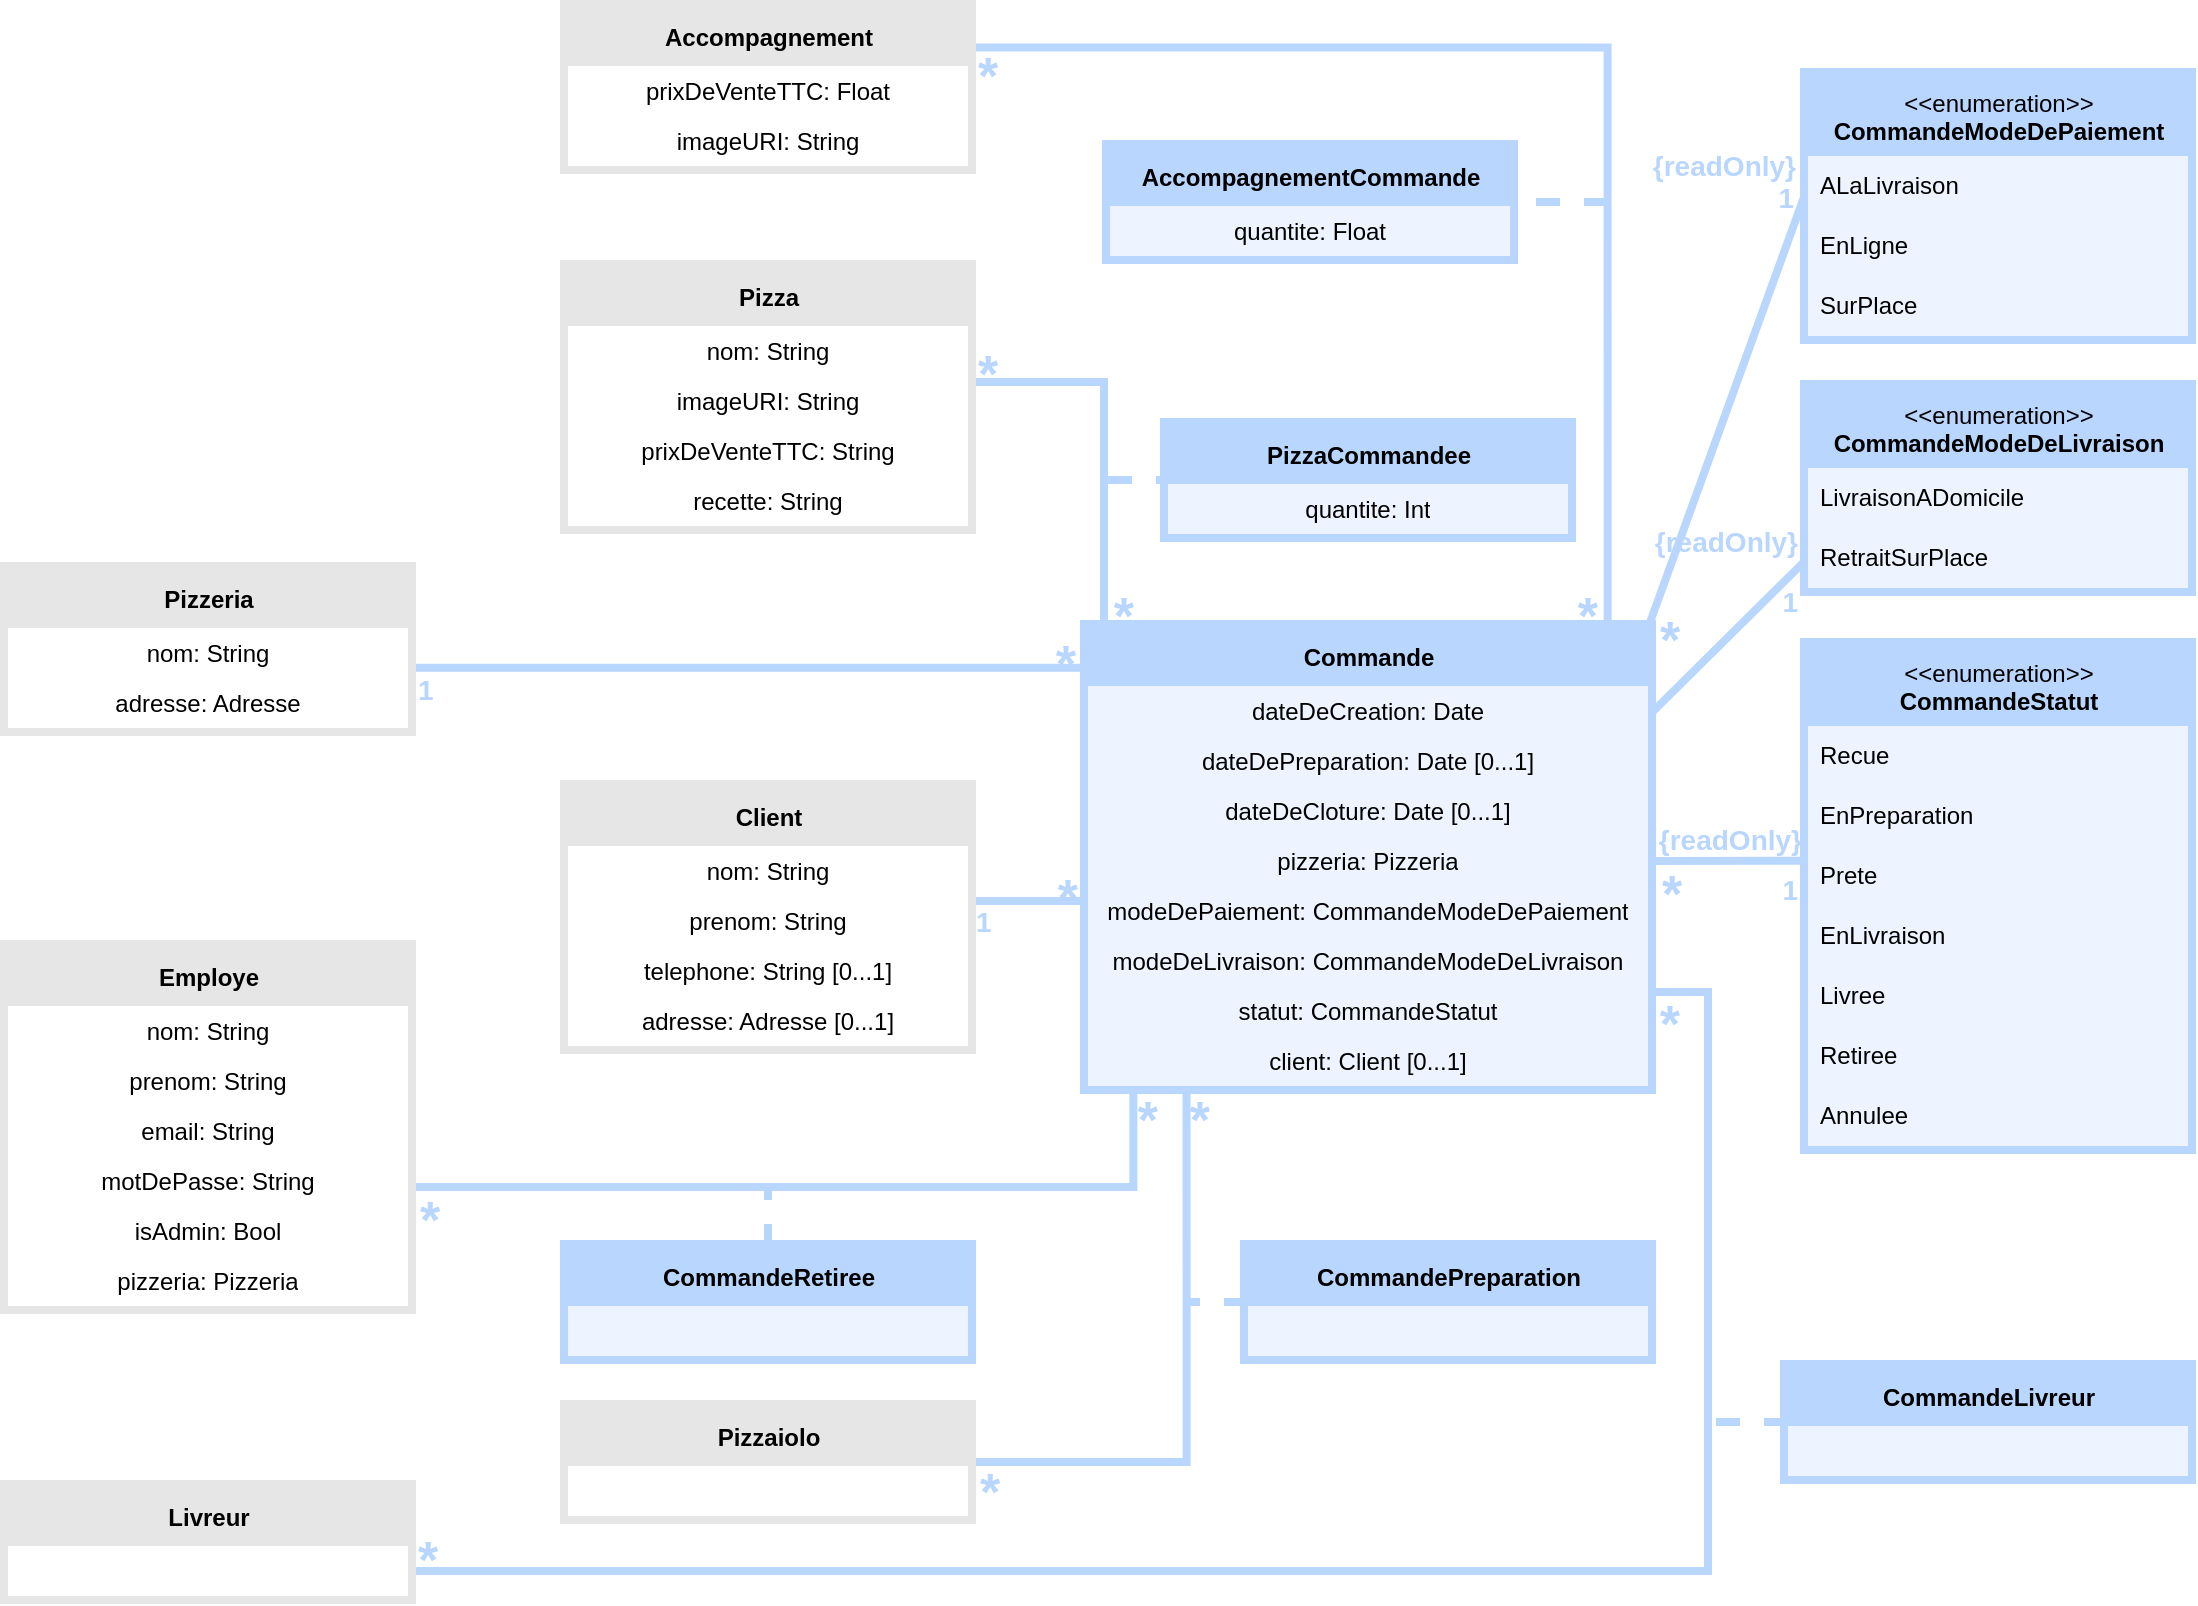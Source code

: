 <mxfile>
    <diagram id="vCWGlg-dAXmwwejnAdPU" name="Page-1">
        <mxGraphModel dx="1546" dy="735" grid="1" gridSize="10" guides="1" tooltips="1" connect="1" arrows="1" fold="1" page="1" pageScale="1" pageWidth="827" pageHeight="1169" math="0" shadow="0">
            <root>
                <mxCell id="0"/>
                <mxCell id="1" parent="0"/>
                <mxCell id="323" value="&lt;font color=&quot;#000000&quot;&gt;&amp;lt;&amp;lt;enumeration&amp;gt;&amp;gt;&lt;br&gt;&lt;b&gt;CommandeStatut&lt;/b&gt;&lt;/font&gt;" style="swimlane;fontStyle=0;align=center;verticalAlign=top;childLayout=stackLayout;horizontal=1;startSize=40;horizontalStack=0;resizeParent=1;resizeParentMax=0;resizeLast=0;collapsible=0;marginBottom=0;html=1;fillColor=#B9D6FF;strokeColor=#B9D6FF;strokeWidth=8;" parent="1" vertex="1">
                    <mxGeometry x="100" y="499" width="190" height="250" as="geometry"/>
                </mxCell>
                <mxCell id="324" value="&lt;font color=&quot;#000000&quot;&gt;Recue&lt;/font&gt;" style="text;html=1;strokeColor=none;align=left;verticalAlign=middle;spacingLeft=4;spacingRight=4;overflow=hidden;rotatable=0;points=[[0,0.5],[1,0.5]];portConstraint=eastwest;fillColor=#edf4ff;" parent="323" vertex="1">
                    <mxGeometry y="40" width="190" height="30" as="geometry"/>
                </mxCell>
                <mxCell id="325" value="&lt;font color=&quot;#000000&quot;&gt;EnPreparation&lt;/font&gt;" style="text;html=1;strokeColor=none;align=left;verticalAlign=middle;spacingLeft=4;spacingRight=4;overflow=hidden;rotatable=0;points=[[0,0.5],[1,0.5]];portConstraint=eastwest;fillColor=#edf4ff;" parent="323" vertex="1">
                    <mxGeometry y="70" width="190" height="30" as="geometry"/>
                </mxCell>
                <mxCell id="326" value="&lt;font color=&quot;#000000&quot;&gt;Prete&lt;/font&gt;" style="text;html=1;strokeColor=none;align=left;verticalAlign=middle;spacingLeft=4;spacingRight=4;overflow=hidden;rotatable=0;points=[[0,0.5],[1,0.5]];portConstraint=eastwest;fillColor=#edf4ff;" parent="323" vertex="1">
                    <mxGeometry y="100" width="190" height="30" as="geometry"/>
                </mxCell>
                <mxCell id="327" value="&lt;font color=&quot;#000000&quot;&gt;EnLivraison&lt;/font&gt;" style="text;html=1;strokeColor=none;align=left;verticalAlign=middle;spacingLeft=4;spacingRight=4;overflow=hidden;rotatable=0;points=[[0,0.5],[1,0.5]];portConstraint=eastwest;fillColor=#edf4ff;" parent="323" vertex="1">
                    <mxGeometry y="130" width="190" height="30" as="geometry"/>
                </mxCell>
                <mxCell id="328" value="&lt;font color=&quot;#000000&quot;&gt;Livree&lt;/font&gt;" style="text;html=1;strokeColor=none;align=left;verticalAlign=middle;spacingLeft=4;spacingRight=4;overflow=hidden;rotatable=0;points=[[0,0.5],[1,0.5]];portConstraint=eastwest;fillColor=#edf4ff;" parent="323" vertex="1">
                    <mxGeometry y="160" width="190" height="30" as="geometry"/>
                </mxCell>
                <mxCell id="329" value="&lt;font color=&quot;#000000&quot;&gt;Retiree&lt;/font&gt;" style="text;html=1;strokeColor=none;align=left;verticalAlign=middle;spacingLeft=4;spacingRight=4;overflow=hidden;rotatable=0;points=[[0,0.5],[1,0.5]];portConstraint=eastwest;fillColor=#edf4ff;" parent="323" vertex="1">
                    <mxGeometry y="190" width="190" height="30" as="geometry"/>
                </mxCell>
                <mxCell id="330" value="&lt;font color=&quot;#000000&quot;&gt;Annulee&lt;/font&gt;" style="text;html=1;strokeColor=none;align=left;verticalAlign=middle;spacingLeft=4;spacingRight=4;overflow=hidden;rotatable=0;points=[[0,0.5],[1,0.5]];portConstraint=eastwest;fillColor=#edf4ff;" parent="323" vertex="1">
                    <mxGeometry y="220" width="190" height="30" as="geometry"/>
                </mxCell>
                <mxCell id="340" value="&lt;font color=&quot;#000000&quot;&gt;PizzaCommandee&lt;/font&gt;" style="swimlane;fontStyle=1;align=center;verticalAlign=middle;childLayout=stackLayout;horizontal=1;startSize=29;horizontalStack=0;resizeParent=1;resizeParentMax=0;resizeLast=0;collapsible=0;marginBottom=0;html=1;fillColor=#B9D6FF;strokeColor=#B9D6FF;strokeWidth=8;" parent="1" vertex="1">
                    <mxGeometry x="-220" y="389" width="200" height="54" as="geometry"/>
                </mxCell>
                <mxCell id="341" value="&lt;font color=&quot;#000000&quot;&gt;quantite: Int&lt;/font&gt;" style="text;html=1;strokeColor=none;align=center;verticalAlign=middle;spacingLeft=4;spacingRight=4;overflow=hidden;rotatable=0;points=[[0,0.5],[1,0.5]];portConstraint=eastwest;fillColor=#edf4ff;" parent="340" vertex="1">
                    <mxGeometry y="29" width="200" height="25" as="geometry"/>
                </mxCell>
                <mxCell id="349" value="&lt;font color=&quot;#000000&quot;&gt;AccompagnementCommande&lt;/font&gt;" style="swimlane;fontStyle=1;align=center;verticalAlign=middle;childLayout=stackLayout;horizontal=1;startSize=29;horizontalStack=0;resizeParent=1;resizeParentMax=0;resizeLast=0;collapsible=0;marginBottom=0;html=1;fillColor=#B9D6FF;strokeColor=#B9D6FF;strokeWidth=8;" parent="1" vertex="1">
                    <mxGeometry x="-249" y="250" width="200" height="54" as="geometry"/>
                </mxCell>
                <mxCell id="350" value="&lt;font color=&quot;#000000&quot;&gt;quantite: Float&lt;/font&gt;" style="text;html=1;strokeColor=none;align=center;verticalAlign=middle;spacingLeft=4;spacingRight=4;overflow=hidden;rotatable=0;points=[[0,0.5],[1,0.5]];portConstraint=eastwest;fillColor=#edf4ff;" parent="349" vertex="1">
                    <mxGeometry y="29" width="200" height="25" as="geometry"/>
                </mxCell>
                <mxCell id="351" value="&lt;font color=&quot;#000000&quot;&gt;CommandeRetiree&lt;/font&gt;" style="swimlane;fontStyle=1;align=center;verticalAlign=middle;childLayout=stackLayout;horizontal=1;startSize=29;horizontalStack=0;resizeParent=1;resizeParentMax=0;resizeLast=0;collapsible=0;marginBottom=0;html=1;fillColor=#B9D6FF;strokeColor=#B9D6FF;strokeWidth=8;" parent="1" vertex="1">
                    <mxGeometry x="-520" y="800" width="200" height="54" as="geometry"/>
                </mxCell>
                <mxCell id="352" value="" style="text;html=1;strokeColor=none;align=center;verticalAlign=middle;spacingLeft=4;spacingRight=4;overflow=hidden;rotatable=0;points=[[0,0.5],[1,0.5]];portConstraint=eastwest;fillColor=#EDF4FF;" parent="351" vertex="1">
                    <mxGeometry y="29" width="200" height="25" as="geometry"/>
                </mxCell>
                <mxCell id="353" value="&lt;font color=&quot;#000000&quot;&gt;CommandePreparation&lt;/font&gt;" style="swimlane;fontStyle=1;align=center;verticalAlign=middle;childLayout=stackLayout;horizontal=1;startSize=29;horizontalStack=0;resizeParent=1;resizeParentMax=0;resizeLast=0;collapsible=0;marginBottom=0;html=1;fillColor=#B9D6FF;strokeColor=#B9D6FF;strokeWidth=8;" parent="1" vertex="1">
                    <mxGeometry x="-180" y="800" width="200" height="54" as="geometry"/>
                </mxCell>
                <mxCell id="354" value="" style="text;html=1;strokeColor=none;align=center;verticalAlign=middle;spacingLeft=4;spacingRight=4;overflow=hidden;rotatable=0;points=[[0,0.5],[1,0.5]];portConstraint=eastwest;fillColor=#EDF4FF;" parent="353" vertex="1">
                    <mxGeometry y="29" width="200" height="25" as="geometry"/>
                </mxCell>
                <mxCell id="355" value="&lt;font color=&quot;#000000&quot;&gt;CommandeLivreur&lt;/font&gt;" style="swimlane;fontStyle=1;align=center;verticalAlign=middle;childLayout=stackLayout;horizontal=1;startSize=29;horizontalStack=0;resizeParent=1;resizeParentMax=0;resizeLast=0;collapsible=0;marginBottom=0;html=1;fillColor=#B9D6FF;strokeColor=#B9D6FF;strokeWidth=8;" parent="1" vertex="1">
                    <mxGeometry x="90" y="860" width="200" height="54" as="geometry"/>
                </mxCell>
                <mxCell id="356" value="" style="text;html=1;strokeColor=none;align=center;verticalAlign=middle;spacingLeft=4;spacingRight=4;overflow=hidden;rotatable=0;points=[[0,0.5],[1,0.5]];portConstraint=eastwest;fillColor=#EDF4FF;" parent="355" vertex="1">
                    <mxGeometry y="29" width="200" height="25" as="geometry"/>
                </mxCell>
                <mxCell id="357" value="" style="endArrow=none;html=1;rounded=0;align=center;verticalAlign=top;endFill=0;labelBackgroundColor=none;edgeStyle=orthogonalEdgeStyle;entryX=0;entryY=0.087;entryDx=0;entryDy=0;strokeColor=#B9D6FF;entryPerimeter=0;strokeWidth=4;exitX=1.003;exitY=0.795;exitDx=0;exitDy=0;exitPerimeter=0;" parent="1" source="241" target="306" edge="1">
                    <mxGeometry relative="1" as="geometry">
                        <mxPoint x="-600" y="470" as="sourcePoint"/>
                        <mxPoint x="-280" y="480" as="targetPoint"/>
                        <Array as="points"/>
                    </mxGeometry>
                </mxCell>
                <mxCell id="358" value="&lt;span style=&quot;text-align: right&quot;&gt;&lt;font color=&quot;#b9d6ff&quot; style=&quot;font-size: 14px&quot;&gt;1&lt;/font&gt;&lt;/span&gt;" style="resizable=0;html=1;align=left;verticalAlign=top;labelBackgroundColor=none;fontSize=25;fontColor=#DBEECB;fontStyle=1;direction=south;" parent="357" connectable="0" vertex="1">
                    <mxGeometry x="-1" relative="1" as="geometry">
                        <mxPoint x="2" y="-15" as="offset"/>
                    </mxGeometry>
                </mxCell>
                <mxCell id="359" value="&lt;span style=&quot;text-align: left&quot;&gt;&lt;font style=&quot;font-size: 26px&quot;&gt;*&lt;/font&gt;&lt;/span&gt;" style="resizable=0;html=1;align=right;verticalAlign=top;labelBackgroundColor=none;fontColor=#B9D6FF;fontStyle=1" parent="357" connectable="0" vertex="1">
                    <mxGeometry x="1" relative="1" as="geometry">
                        <mxPoint x="-6" y="-24" as="offset"/>
                    </mxGeometry>
                </mxCell>
                <mxCell id="360" value="" style="endArrow=none;html=1;rounded=0;align=center;verticalAlign=top;endFill=0;labelBackgroundColor=none;exitX=0.997;exitY=0.102;exitDx=0;exitDy=0;entryX=0;entryY=0.5;entryDx=0;entryDy=0;exitPerimeter=0;strokeColor=#B9D6FF;strokeWidth=4;" parent="1" source="281" edge="1">
                    <mxGeometry relative="1" as="geometry">
                        <mxPoint x="-590" y="584.5" as="sourcePoint"/>
                        <mxPoint x="-260" y="626.5" as="targetPoint"/>
                    </mxGeometry>
                </mxCell>
                <mxCell id="361" value="&lt;span style=&quot;text-align: right&quot;&gt;&lt;font color=&quot;#b9d6ff&quot; style=&quot;font-size: 14px&quot;&gt;1&lt;/font&gt;&lt;/span&gt;" style="resizable=0;html=1;align=left;verticalAlign=top;labelBackgroundColor=none;fontSize=25;fontColor=#DBEECB;fontStyle=1" parent="360" connectable="0" vertex="1">
                    <mxGeometry x="-1" relative="1" as="geometry">
                        <mxPoint x="3" y="-16" as="offset"/>
                    </mxGeometry>
                </mxCell>
                <mxCell id="362" value="&lt;span style=&quot;color: rgb(185 , 214 , 255) ; text-align: left&quot;&gt;&lt;font style=&quot;font-size: 26px&quot;&gt;*&lt;/font&gt;&lt;/span&gt;" style="resizable=0;html=1;align=right;verticalAlign=top;labelBackgroundColor=none;fontColor=#DBEECB;fontStyle=1" parent="360" connectable="0" vertex="1">
                    <mxGeometry x="1" relative="1" as="geometry">
                        <mxPoint x="-4" y="-24" as="offset"/>
                    </mxGeometry>
                </mxCell>
                <mxCell id="364" value="" style="endArrow=none;html=1;rounded=0;align=center;verticalAlign=top;endFill=0;labelBackgroundColor=none;exitX=1;exitY=0.25;exitDx=0;exitDy=0;edgeStyle=orthogonalEdgeStyle;strokeColor=#B9D6FF;entryX=0.928;entryY=-0.001;entryDx=0;entryDy=0;entryPerimeter=0;strokeWidth=4;" parent="1" source="213" target="306" edge="1">
                    <mxGeometry relative="1" as="geometry">
                        <mxPoint x="-549.2" y="315.73" as="sourcePoint"/>
                        <mxPoint x="-20" y="478" as="targetPoint"/>
                        <Array as="points">
                            <mxPoint y="200"/>
                        </Array>
                    </mxGeometry>
                </mxCell>
                <mxCell id="365" value="&lt;span style=&quot;color: rgb(185, 214, 255); font-size: 26px;&quot;&gt;*&lt;/span&gt;" style="resizable=0;html=1;align=left;verticalAlign=top;labelBackgroundColor=none;fontSize=26;fontColor=#DBEECB;fontStyle=1" parent="364" connectable="0" vertex="1">
                    <mxGeometry x="-1" relative="1" as="geometry">
                        <mxPoint x="3" y="-8" as="offset"/>
                    </mxGeometry>
                </mxCell>
                <mxCell id="366" value="&lt;span style=&quot;text-align: left&quot;&gt;&lt;font style=&quot;font-size: 26px&quot;&gt;*&lt;/font&gt;&lt;/span&gt;" style="resizable=0;html=1;align=right;verticalAlign=top;labelBackgroundColor=none;fontColor=#B9D6FF;fontStyle=1" parent="364" connectable="0" vertex="1">
                    <mxGeometry x="1" relative="1" as="geometry">
                        <mxPoint x="-4" y="-28" as="offset"/>
                    </mxGeometry>
                </mxCell>
                <mxCell id="367" value="" style="endArrow=none;html=1;rounded=0;align=center;verticalAlign=top;endFill=0;labelBackgroundColor=none;edgeStyle=orthogonalEdgeStyle;entryX=0.101;entryY=-0.001;entryDx=0;entryDy=0;strokeColor=#B9D6FF;entryPerimeter=0;strokeWidth=4;" parent="1" target="306" edge="1">
                    <mxGeometry relative="1" as="geometry">
                        <mxPoint x="-320" y="367" as="sourcePoint"/>
                        <mxPoint x="-200" y="490" as="targetPoint"/>
                        <Array as="points">
                            <mxPoint x="-252" y="367"/>
                        </Array>
                    </mxGeometry>
                </mxCell>
                <mxCell id="368" value="&lt;span style=&quot;color: rgb(185, 214, 255); font-size: 26px;&quot;&gt;&lt;font style=&quot;font-size: 26px&quot;&gt;*&lt;/font&gt;&lt;/span&gt;" style="resizable=0;html=1;align=left;verticalAlign=top;labelBackgroundColor=none;fontSize=26;fontColor=#DBEECB;fontStyle=1" parent="367" connectable="0" vertex="1">
                    <mxGeometry x="-1" relative="1" as="geometry">
                        <mxPoint x="3" y="-26" as="offset"/>
                    </mxGeometry>
                </mxCell>
                <mxCell id="369" value="&lt;span style=&quot;text-align: left&quot;&gt;&lt;font style=&quot;font-size: 26px&quot;&gt;*&lt;/font&gt;&lt;/span&gt;" style="resizable=0;html=1;align=right;verticalAlign=top;labelBackgroundColor=none;fontColor=#B9D6FF;fontStyle=1" parent="367" connectable="0" vertex="1">
                    <mxGeometry x="1" relative="1" as="geometry">
                        <mxPoint x="-5" y="-28" as="offset"/>
                    </mxGeometry>
                </mxCell>
                <mxCell id="370" style="edgeStyle=none;rounded=0;orthogonalLoop=1;jettySize=auto;html=1;endArrow=none;endFill=0;fontSize=25;fontColor=#FFB9BA;dashed=1;strokeColor=#B9D6FF;entryX=1;entryY=0.5;entryDx=0;entryDy=0;strokeWidth=4;" parent="1" target="349" edge="1">
                    <mxGeometry relative="1" as="geometry">
                        <mxPoint x="-60" y="269" as="targetPoint"/>
                        <mxPoint y="277" as="sourcePoint"/>
                    </mxGeometry>
                </mxCell>
                <mxCell id="371" style="edgeStyle=none;rounded=0;orthogonalLoop=1;jettySize=auto;html=1;endArrow=none;endFill=0;fontSize=25;fontColor=#FFB9BA;dashed=1;strokeColor=#B9D6FF;entryX=0;entryY=0.5;entryDx=0;entryDy=0;strokeWidth=4;" parent="1" target="340" edge="1">
                    <mxGeometry relative="1" as="geometry">
                        <mxPoint x="-179.6" y="259.05" as="targetPoint"/>
                        <mxPoint x="-250" y="416" as="sourcePoint"/>
                    </mxGeometry>
                </mxCell>
                <mxCell id="372" value="" style="endArrow=none;html=1;rounded=0;align=center;verticalAlign=top;endFill=0;labelBackgroundColor=none;exitX=1;exitY=0.5;exitDx=0;exitDy=0;strokeColor=#B9D6FF;entryX=-0.003;entryY=0.244;entryDx=0;entryDy=0;entryPerimeter=0;strokeWidth=4;" parent="1" source="310" target="326" edge="1">
                    <mxGeometry relative="1" as="geometry">
                        <mxPoint x="-50" y="176.5" as="sourcePoint"/>
                        <mxPoint x="80" y="597" as="targetPoint"/>
                    </mxGeometry>
                </mxCell>
                <mxCell id="373" value="&lt;font style=&quot;font-size: 26px&quot; color=&quot;#b9d6ff&quot;&gt;*&lt;/font&gt;" style="resizable=0;html=1;align=left;verticalAlign=top;labelBackgroundColor=none;fontSize=25;fontColor=#FFB9BA;fontStyle=1" parent="372" connectable="0" vertex="1">
                    <mxGeometry x="-1" relative="1" as="geometry">
                        <mxPoint x="5" y="-6" as="offset"/>
                    </mxGeometry>
                </mxCell>
                <mxCell id="374" value="&lt;font style=&quot;font-size: 14px&quot;&gt;&lt;b&gt;{readOnly}&lt;/b&gt;&lt;/font&gt;" style="resizable=0;html=1;align=right;verticalAlign=bottom;labelBackgroundColor=none;fontColor=#B9D6FF;" parent="372" connectable="0" vertex="1">
                    <mxGeometry x="1" relative="1" as="geometry">
                        <mxPoint x="-2" as="offset"/>
                    </mxGeometry>
                </mxCell>
                <mxCell id="375" value="&lt;font color=&quot;#b9d6ff&quot; style=&quot;font-size: 14px&quot;&gt;1&lt;/font&gt;" style="resizable=0;html=1;align=right;verticalAlign=top;labelBackgroundColor=none;fontColor=#FFB9BA;fontStyle=1" parent="372" connectable="0" vertex="1">
                    <mxGeometry x="1" relative="1" as="geometry">
                        <mxPoint x="-4" as="offset"/>
                    </mxGeometry>
                </mxCell>
                <mxCell id="376" value="" style="endArrow=none;html=1;rounded=0;align=center;verticalAlign=top;endFill=0;labelBackgroundColor=none;strokeColor=#B9D6FF;entryX=0;entryY=0.5;entryDx=0;entryDy=0;strokeWidth=4;" parent="1" target="321" edge="1">
                    <mxGeometry relative="1" as="geometry">
                        <mxPoint y="554" as="sourcePoint"/>
                        <mxPoint x="79.43" y="553.91" as="targetPoint"/>
                    </mxGeometry>
                </mxCell>
                <mxCell id="377" value="&lt;font style=&quot;font-size: 22px&quot; color=&quot;#b9d6ff&quot;&gt;*&lt;/font&gt;" style="resizable=0;html=1;align=left;verticalAlign=top;labelBackgroundColor=none;fontSize=25;fontColor=#FFB9BA;" parent="376" connectable="0" vertex="1">
                    <mxGeometry x="-1" relative="1" as="geometry">
                        <mxPoint x="5" y="-13" as="offset"/>
                    </mxGeometry>
                </mxCell>
                <mxCell id="378" value="&lt;font style=&quot;font-size: 14px&quot;&gt;{readOnly}&lt;/font&gt;" style="resizable=0;html=1;align=right;verticalAlign=bottom;labelBackgroundColor=none;fontColor=#B9D6FF;fontStyle=1" parent="376" connectable="0" vertex="1">
                    <mxGeometry x="1" relative="1" as="geometry">
                        <mxPoint x="-4" y="2" as="offset"/>
                    </mxGeometry>
                </mxCell>
                <mxCell id="379" value="&lt;font color=&quot;#b9d6ff&quot; style=&quot;font-size: 14px&quot;&gt;1&lt;/font&gt;" style="resizable=0;html=1;align=right;verticalAlign=top;labelBackgroundColor=none;fontColor=#FFB9BA;fontStyle=1" parent="376" connectable="0" vertex="1">
                    <mxGeometry x="1" relative="1" as="geometry">
                        <mxPoint x="-4" y="7" as="offset"/>
                    </mxGeometry>
                </mxCell>
                <mxCell id="380" value="" style="endArrow=none;html=1;rounded=0;align=center;verticalAlign=top;endFill=0;labelBackgroundColor=none;strokeColor=#B9D6FF;entryX=0;entryY=0.5;entryDx=0;entryDy=0;exitX=1;exitY=0;exitDx=0;exitDy=0;strokeWidth=4;" parent="1" source="306" target="316" edge="1">
                    <mxGeometry relative="1" as="geometry">
                        <mxPoint x="10" y="564" as="sourcePoint"/>
                        <mxPoint x="90" y="455" as="targetPoint"/>
                    </mxGeometry>
                </mxCell>
                <mxCell id="381" value="&lt;font style=&quot;font-size: 26px&quot; color=&quot;#b9d6ff&quot;&gt;*&lt;/font&gt;" style="resizable=0;html=1;align=left;verticalAlign=top;labelBackgroundColor=none;fontSize=25;fontColor=#FFB9BA;fontStyle=1" parent="380" connectable="0" vertex="1">
                    <mxGeometry x="-1" relative="1" as="geometry">
                        <mxPoint x="4" y="-16" as="offset"/>
                    </mxGeometry>
                </mxCell>
                <mxCell id="382" value="&lt;font style=&quot;font-size: 14px&quot;&gt;{readOnly}&lt;/font&gt;" style="resizable=0;html=1;align=right;verticalAlign=bottom;labelBackgroundColor=none;fontColor=#B9D6FF;fontStyle=1" parent="380" connectable="0" vertex="1">
                    <mxGeometry x="1" relative="1" as="geometry">
                        <mxPoint x="-5" as="offset"/>
                    </mxGeometry>
                </mxCell>
                <mxCell id="383" value="&lt;font color=&quot;#b9d6ff&quot; style=&quot;font-size: 14px&quot;&gt;1&lt;/font&gt;" style="resizable=0;html=1;align=right;verticalAlign=top;labelBackgroundColor=none;fontColor=#FFB9BA;fontStyle=1" parent="380" connectable="0" vertex="1">
                    <mxGeometry x="1" relative="1" as="geometry">
                        <mxPoint x="-6" y="-9" as="offset"/>
                    </mxGeometry>
                </mxCell>
                <mxCell id="384" value="" style="endArrow=none;html=1;rounded=0;align=center;verticalAlign=top;endFill=0;labelBackgroundColor=none;exitX=1;exitY=0.5;exitDx=0;exitDy=0;strokeColor=#B9D6FF;entryX=0.176;entryY=1.011;entryDx=0;entryDy=0;edgeStyle=orthogonalEdgeStyle;entryPerimeter=0;strokeWidth=4;" parent="1" source="296" target="314" edge="1">
                    <mxGeometry relative="1" as="geometry">
                        <mxPoint x="-310.6" y="556.55" as="sourcePoint"/>
                        <mxPoint x="-220" y="740" as="targetPoint"/>
                    </mxGeometry>
                </mxCell>
                <mxCell id="385" value="&lt;span style=&quot;color: rgb(185 , 214 , 255)&quot;&gt;&lt;font style=&quot;font-size: 26px&quot;&gt;*&lt;/font&gt;&lt;/span&gt;" style="resizable=0;html=1;align=left;verticalAlign=top;labelBackgroundColor=none;fontSize=25;fontColor=#DBEECB;fontStyle=1" parent="384" connectable="0" vertex="1">
                    <mxGeometry x="-1" relative="1" as="geometry">
                        <mxPoint x="4" y="-7" as="offset"/>
                    </mxGeometry>
                </mxCell>
                <mxCell id="386" value="&lt;span style=&quot;color: rgb(185 , 214 , 255) ; text-align: left&quot;&gt;&lt;font style=&quot;font-size: 26px&quot;&gt;*&lt;/font&gt;&lt;/span&gt;" style="resizable=0;html=1;align=right;verticalAlign=top;labelBackgroundColor=none;fontColor=#DBEECB;fontStyle=1" parent="384" connectable="0" vertex="1">
                    <mxGeometry x="1" relative="1" as="geometry">
                        <mxPoint x="12.69" y="-5.06" as="offset"/>
                    </mxGeometry>
                </mxCell>
                <mxCell id="387" value="" style="endArrow=none;html=1;rounded=0;align=center;verticalAlign=top;endFill=0;labelBackgroundColor=none;strokeColor=#B9D6FF;entryX=0.081;entryY=1.012;entryDx=0;entryDy=0;edgeStyle=orthogonalEdgeStyle;entryPerimeter=0;exitX=1;exitY=0.619;exitDx=0;exitDy=0;exitPerimeter=0;strokeWidth=4;" parent="1" source="269" target="314" edge="1">
                    <mxGeometry relative="1" as="geometry">
                        <mxPoint x="-590" y="760" as="sourcePoint"/>
                        <mxPoint x="-200.0" y="719" as="targetPoint"/>
                        <Array as="points">
                            <mxPoint x="-237" y="770"/>
                        </Array>
                    </mxGeometry>
                </mxCell>
                <mxCell id="388" value="&lt;span style=&quot;color: rgb(185 , 214 , 255)&quot;&gt;&lt;font style=&quot;font-size: 26px&quot;&gt;*&lt;/font&gt;&lt;/span&gt;" style="resizable=0;html=1;align=left;verticalAlign=top;labelBackgroundColor=none;fontSize=25;fontColor=#DBEECB;fontStyle=1" parent="387" connectable="0" vertex="1">
                    <mxGeometry x="-1" relative="1" as="geometry">
                        <mxPoint x="4" y="-5" as="offset"/>
                    </mxGeometry>
                </mxCell>
                <mxCell id="389" value="&lt;span style=&quot;color: rgb(185 , 214 , 255) ; text-align: left&quot;&gt;&lt;font style=&quot;font-size: 26px&quot;&gt;*&lt;/font&gt;&lt;/span&gt;" style="resizable=0;html=1;align=right;verticalAlign=top;labelBackgroundColor=none;fontColor=#DBEECB;fontStyle=1" parent="387" connectable="0" vertex="1">
                    <mxGeometry x="1" relative="1" as="geometry">
                        <mxPoint x="12.69" y="-5.06" as="offset"/>
                    </mxGeometry>
                </mxCell>
                <mxCell id="391" style="edgeStyle=none;rounded=0;orthogonalLoop=1;jettySize=auto;html=1;endArrow=none;endFill=0;fontSize=25;fontColor=#FFB9BA;dashed=1;strokeColor=#B9D6FF;exitX=0.5;exitY=0;exitDx=0;exitDy=0;strokeWidth=4;" parent="1" source="351" edge="1">
                    <mxGeometry relative="1" as="geometry">
                        <mxPoint x="-420" y="770" as="targetPoint"/>
                        <mxPoint x="-300" y="620" as="sourcePoint"/>
                    </mxGeometry>
                </mxCell>
                <mxCell id="392" value="" style="endArrow=none;html=1;rounded=0;align=center;verticalAlign=top;endFill=0;labelBackgroundColor=none;strokeColor=#B9D6FF;entryX=1;entryY=0.5;entryDx=0;entryDy=0;edgeStyle=orthogonalEdgeStyle;strokeWidth=4;" parent="1" source="290" target="313" edge="1">
                    <mxGeometry relative="1" as="geometry">
                        <mxPoint x="-20" y="947.9" as="sourcePoint"/>
                        <mxPoint x="46.0" y="750.0" as="targetPoint"/>
                        <Array as="points">
                            <mxPoint x="50" y="962"/>
                            <mxPoint x="50" y="672"/>
                        </Array>
                    </mxGeometry>
                </mxCell>
                <mxCell id="393" value="&lt;span style=&quot;color: rgb(185 , 214 , 255)&quot;&gt;&lt;font style=&quot;font-size: 26px&quot;&gt;*&lt;/font&gt;&lt;/span&gt;" style="resizable=0;html=1;align=left;verticalAlign=top;labelBackgroundColor=none;fontSize=25;fontColor=#DBEECB;fontStyle=1" parent="392" connectable="0" vertex="1">
                    <mxGeometry x="-1" relative="1" as="geometry">
                        <mxPoint x="3" y="-27.52" as="offset"/>
                    </mxGeometry>
                </mxCell>
                <mxCell id="394" value="&lt;span style=&quot;color: rgb(185 , 214 , 255) ; text-align: left&quot;&gt;&lt;font style=&quot;font-size: 26px&quot;&gt;*&lt;/font&gt;&lt;/span&gt;" style="resizable=0;html=1;align=right;verticalAlign=top;labelBackgroundColor=none;fontColor=#DBEECB;fontStyle=1" parent="392" connectable="0" vertex="1">
                    <mxGeometry x="1" relative="1" as="geometry">
                        <mxPoint x="16.69" y="-15.06" as="offset"/>
                    </mxGeometry>
                </mxCell>
                <mxCell id="395" style="edgeStyle=none;rounded=0;orthogonalLoop=1;jettySize=auto;html=1;endArrow=none;endFill=0;fontSize=25;fontColor=#FFB9BA;dashed=1;strokeColor=#B9D6FF;exitX=0;exitY=0.5;exitDx=0;exitDy=0;strokeWidth=4;" parent="1" source="353" edge="1">
                    <mxGeometry relative="1" as="geometry">
                        <mxPoint x="-210" y="827" as="targetPoint"/>
                        <mxPoint x="-200" y="807" as="sourcePoint"/>
                    </mxGeometry>
                </mxCell>
                <mxCell id="396" style="edgeStyle=none;rounded=0;orthogonalLoop=1;jettySize=auto;html=1;endArrow=none;endFill=0;fontSize=25;fontColor=#FFB9BA;dashed=1;strokeColor=#B9D6FF;exitX=0;exitY=0.5;exitDx=0;exitDy=0;strokeWidth=4;" parent="1" source="355" edge="1">
                    <mxGeometry relative="1" as="geometry">
                        <mxPoint x="50" y="887" as="targetPoint"/>
                        <mxPoint x="-190" y="817" as="sourcePoint"/>
                    </mxGeometry>
                </mxCell>
                <mxCell id="261" value="&lt;font color=&quot;#000000&quot;&gt;Employe&lt;/font&gt;" style="swimlane;fontStyle=1;align=center;verticalAlign=middle;childLayout=stackLayout;horizontal=1;startSize=29;horizontalStack=0;resizeParent=1;resizeParentMax=0;resizeLast=0;collapsible=0;marginBottom=0;html=1;strokeWidth=8;strokeColor=#E6E6E6;fillColor=#E6E6E6;" parent="1" vertex="1">
                    <mxGeometry x="-800" y="650" width="200" height="179" as="geometry"/>
                </mxCell>
                <mxCell id="262" value="&lt;font color=&quot;#000000&quot;&gt;nom: String&lt;/font&gt;" style="text;html=1;strokeColor=none;align=center;verticalAlign=middle;spacingLeft=4;spacingRight=4;overflow=hidden;rotatable=0;points=[[0,0.5],[1,0.5]];portConstraint=eastwest;fillColor=#FFFFFF;" parent="261" vertex="1">
                    <mxGeometry y="29" width="200" height="25" as="geometry"/>
                </mxCell>
                <mxCell id="267" value="&lt;font color=&quot;#000000&quot;&gt;prenom: String&lt;/font&gt;" style="text;html=1;strokeColor=none;align=center;verticalAlign=middle;spacingLeft=4;spacingRight=4;overflow=hidden;rotatable=0;points=[[0,0.5],[1,0.5]];portConstraint=eastwest;fillColor=#FFFFFF;" parent="261" vertex="1">
                    <mxGeometry y="54" width="200" height="25" as="geometry"/>
                </mxCell>
                <mxCell id="268" value="&lt;font color=&quot;#000000&quot;&gt;email: String&lt;/font&gt;" style="text;html=1;strokeColor=none;align=center;verticalAlign=middle;spacingLeft=4;spacingRight=4;overflow=hidden;rotatable=0;points=[[0,0.5],[1,0.5]];portConstraint=eastwest;fillColor=#FFFFFF;" parent="261" vertex="1">
                    <mxGeometry y="79" width="200" height="25" as="geometry"/>
                </mxCell>
                <mxCell id="269" value="&lt;font color=&quot;#000000&quot;&gt;motDePasse: String&lt;/font&gt;" style="text;html=1;strokeColor=none;align=center;verticalAlign=middle;spacingLeft=4;spacingRight=4;overflow=hidden;rotatable=0;points=[[0,0.5],[1,0.5]];portConstraint=eastwest;fillColor=#FFFFFF;" parent="261" vertex="1">
                    <mxGeometry y="104" width="200" height="25" as="geometry"/>
                </mxCell>
                <mxCell id="270" value="&lt;font color=&quot;#000000&quot;&gt;isAdmin: Bool&lt;/font&gt;" style="text;html=1;strokeColor=none;align=center;verticalAlign=middle;spacingLeft=4;spacingRight=4;overflow=hidden;rotatable=0;points=[[0,0.5],[1,0.5]];portConstraint=eastwest;fillColor=#FFFFFF;" parent="261" vertex="1">
                    <mxGeometry y="129" width="200" height="25" as="geometry"/>
                </mxCell>
                <mxCell id="263" value="&lt;font color=&quot;#000000&quot;&gt;pizzeria: Pizzeria&lt;/font&gt;" style="text;html=1;strokeColor=none;align=center;verticalAlign=middle;spacingLeft=4;spacingRight=4;overflow=hidden;rotatable=0;points=[[0,0.5],[1,0.5]];portConstraint=eastwest;fillColor=#FFFFFF;" parent="261" vertex="1">
                    <mxGeometry y="154" width="200" height="25" as="geometry"/>
                </mxCell>
                <mxCell id="289" value="&lt;font color=&quot;#000000&quot;&gt;Livreur&lt;/font&gt;" style="swimlane;fontStyle=1;align=center;verticalAlign=middle;childLayout=stackLayout;horizontal=1;startSize=29;horizontalStack=0;resizeParent=1;resizeParentMax=0;resizeLast=0;collapsible=0;marginBottom=0;html=1;strokeWidth=8;strokeColor=#E6E6E6;fillColor=#E6E6E6;" parent="1" vertex="1">
                    <mxGeometry x="-800" y="920" width="200" height="54" as="geometry"/>
                </mxCell>
                <mxCell id="290" value="" style="text;html=1;strokeColor=none;align=center;verticalAlign=middle;spacingLeft=4;spacingRight=4;overflow=hidden;rotatable=0;points=[[0,0.5],[1,0.5]];portConstraint=eastwest;fillColor=#FFFFFF;" parent="289" vertex="1">
                    <mxGeometry y="29" width="200" height="25" as="geometry"/>
                </mxCell>
                <mxCell id="296" value="&lt;font color=&quot;#000000&quot;&gt;Pizzaiolo&lt;/font&gt;" style="swimlane;fontStyle=1;align=center;verticalAlign=middle;childLayout=stackLayout;horizontal=1;startSize=29;horizontalStack=0;resizeParent=1;resizeParentMax=0;resizeLast=0;collapsible=0;marginBottom=0;html=1;strokeWidth=8;strokeColor=#E6E6E6;fillColor=#E6E6E6;" parent="1" vertex="1">
                    <mxGeometry x="-520" y="880" width="200" height="54" as="geometry"/>
                </mxCell>
                <mxCell id="297" value="" style="text;html=1;strokeColor=none;align=center;verticalAlign=middle;spacingLeft=4;spacingRight=4;overflow=hidden;rotatable=0;points=[[0,0.5],[1,0.5]];portConstraint=eastwest;fillColor=#FFFFFF;" parent="296" vertex="1">
                    <mxGeometry y="29" width="200" height="25" as="geometry"/>
                </mxCell>
                <mxCell id="315" value="&lt;font color=&quot;#000000&quot;&gt;&amp;lt;&amp;lt;enumeration&amp;gt;&amp;gt;&lt;br&gt;&lt;b&gt;CommandeModeDePaiement&lt;/b&gt;&lt;/font&gt;" style="swimlane;fontStyle=0;align=center;verticalAlign=top;childLayout=stackLayout;horizontal=1;startSize=40;horizontalStack=0;resizeParent=1;resizeParentMax=0;resizeLast=0;collapsible=0;marginBottom=0;html=1;fillColor=#B9D6FF;strokeColor=#B9D6FF;strokeWidth=8;" parent="1" vertex="1">
                    <mxGeometry x="100" y="214" width="190" height="130" as="geometry"/>
                </mxCell>
                <mxCell id="316" value="&lt;font color=&quot;#000000&quot;&gt;ALaLivraison&lt;/font&gt;" style="text;html=1;strokeColor=none;align=left;verticalAlign=middle;spacingLeft=4;spacingRight=4;overflow=hidden;rotatable=0;points=[[0,0.5],[1,0.5]];portConstraint=eastwest;fillColor=#edf4ff;" parent="315" vertex="1">
                    <mxGeometry y="40" width="190" height="30" as="geometry"/>
                </mxCell>
                <mxCell id="317" value="&lt;font color=&quot;#000000&quot;&gt;EnLigne&lt;/font&gt;" style="text;html=1;strokeColor=none;align=left;verticalAlign=middle;spacingLeft=4;spacingRight=4;overflow=hidden;rotatable=0;points=[[0,0.5],[1,0.5]];portConstraint=eastwest;fillColor=#edf4ff;" parent="315" vertex="1">
                    <mxGeometry y="70" width="190" height="30" as="geometry"/>
                </mxCell>
                <mxCell id="318" value="&lt;font color=&quot;#000000&quot;&gt;SurPlace&lt;/font&gt;" style="text;html=1;strokeColor=none;align=left;verticalAlign=middle;spacingLeft=4;spacingRight=4;overflow=hidden;rotatable=0;points=[[0,0.5],[1,0.5]];portConstraint=eastwest;fillColor=#edf4ff;" parent="315" vertex="1">
                    <mxGeometry y="100" width="190" height="30" as="geometry"/>
                </mxCell>
                <mxCell id="319" value="&lt;font color=&quot;#000000&quot;&gt;&amp;lt;&amp;lt;enumeration&amp;gt;&amp;gt;&lt;br&gt;&lt;b&gt;CommandeModeDeLivraison&lt;/b&gt;&lt;/font&gt;" style="swimlane;fontStyle=0;align=center;verticalAlign=top;childLayout=stackLayout;horizontal=1;startSize=40;horizontalStack=0;resizeParent=1;resizeParentMax=0;resizeLast=0;collapsible=0;marginBottom=0;html=1;fillColor=#B9D6FF;strokeColor=#B9D6FF;strokeWidth=8;" parent="1" vertex="1">
                    <mxGeometry x="100" y="370" width="190" height="100" as="geometry"/>
                </mxCell>
                <mxCell id="320" value="&lt;font color=&quot;#000000&quot;&gt;LivraisonADomicile&lt;/font&gt;" style="text;html=1;strokeColor=none;align=left;verticalAlign=middle;spacingLeft=4;spacingRight=4;overflow=hidden;rotatable=0;points=[[0,0.5],[1,0.5]];portConstraint=eastwest;fillColor=#edf4ff;" parent="319" vertex="1">
                    <mxGeometry y="40" width="190" height="30" as="geometry"/>
                </mxCell>
                <mxCell id="321" value="&lt;font color=&quot;#000000&quot;&gt;RetraitSurPlace&lt;/font&gt;" style="text;html=1;strokeColor=none;align=left;verticalAlign=middle;spacingLeft=4;spacingRight=4;overflow=hidden;rotatable=0;points=[[0,0.5],[1,0.5]];portConstraint=eastwest;fillColor=#edf4ff;" parent="319" vertex="1">
                    <mxGeometry y="70" width="190" height="30" as="geometry"/>
                </mxCell>
                <mxCell id="213" value="&lt;font color=&quot;#000000&quot;&gt;Accompagnement&lt;/font&gt;" style="swimlane;fontStyle=1;align=center;verticalAlign=middle;childLayout=stackLayout;horizontal=1;startSize=29;horizontalStack=0;resizeParent=1;resizeParentMax=0;resizeLast=0;collapsible=0;marginBottom=0;html=1;strokeWidth=8;strokeColor=#E6E6E6;fillColor=#E6E6E6;" parent="1" vertex="1">
                    <mxGeometry x="-520" y="180" width="200" height="79" as="geometry"/>
                </mxCell>
                <mxCell id="214" value="&lt;font color=&quot;#000000&quot;&gt;prixDeVenteTTC: Float&lt;/font&gt;" style="text;html=1;strokeColor=none;align=center;verticalAlign=middle;spacingLeft=4;spacingRight=4;overflow=hidden;rotatable=0;points=[[0,0.5],[1,0.5]];portConstraint=eastwest;fillColor=#FFFFFF;" parent="213" vertex="1">
                    <mxGeometry y="29" width="200" height="25" as="geometry"/>
                </mxCell>
                <mxCell id="215" value="&lt;font color=&quot;#000000&quot;&gt;imageURI: String&lt;/font&gt;" style="text;html=1;strokeColor=none;align=center;verticalAlign=middle;spacingLeft=4;spacingRight=4;overflow=hidden;rotatable=0;points=[[0,0.5],[1,0.5]];portConstraint=eastwest;fillColor=#FFFFFF;" parent="213" vertex="1">
                    <mxGeometry y="54" width="200" height="25" as="geometry"/>
                </mxCell>
                <mxCell id="306" value="&lt;font color=&quot;#000000&quot;&gt;Commande&lt;/font&gt;" style="swimlane;fontStyle=1;align=center;verticalAlign=middle;childLayout=stackLayout;horizontal=1;startSize=29;horizontalStack=0;resizeParent=1;resizeParentMax=0;resizeLast=0;collapsible=0;marginBottom=0;html=1;fillColor=#B9D6FF;strokeColor=#B9D6FF;strokeWidth=8;" parent="1" vertex="1">
                    <mxGeometry x="-260" y="490" width="280" height="229" as="geometry"/>
                </mxCell>
                <mxCell id="307" value="&lt;font color=&quot;#000000&quot;&gt;dateDeCreation: Date&lt;/font&gt;" style="text;html=1;strokeColor=none;align=center;verticalAlign=middle;spacingLeft=4;spacingRight=4;overflow=hidden;rotatable=0;points=[[0,0.5],[1,0.5]];portConstraint=eastwest;fillColor=#EDF4FF;" parent="306" vertex="1">
                    <mxGeometry y="29" width="280" height="25" as="geometry"/>
                </mxCell>
                <mxCell id="308" value="&lt;font color=&quot;#000000&quot;&gt;dateDePreparation: Date&lt;/font&gt;&lt;span style=&quot;color: rgb(0 , 0 , 0)&quot;&gt;&amp;nbsp;[0...1]&lt;/span&gt;" style="text;html=1;strokeColor=none;align=center;verticalAlign=middle;spacingLeft=4;spacingRight=4;overflow=hidden;rotatable=0;points=[[0,0.5],[1,0.5]];portConstraint=eastwest;fillColor=#EDF4FF;" parent="306" vertex="1">
                    <mxGeometry y="54" width="280" height="25" as="geometry"/>
                </mxCell>
                <mxCell id="309" value="&lt;font color=&quot;#000000&quot;&gt;dateDeCloture: Date&lt;/font&gt;&lt;span style=&quot;color: rgb(0 , 0 , 0)&quot;&gt;&amp;nbsp;[0...1]&lt;/span&gt;" style="text;html=1;strokeColor=none;align=center;verticalAlign=middle;spacingLeft=4;spacingRight=4;overflow=hidden;rotatable=0;points=[[0,0.5],[1,0.5]];portConstraint=eastwest;fillColor=#EDF4FF;" parent="306" vertex="1">
                    <mxGeometry y="79" width="280" height="25" as="geometry"/>
                </mxCell>
                <mxCell id="310" value="&lt;font color=&quot;#000000&quot;&gt;pizzeria: Pizzeria&lt;/font&gt;" style="text;html=1;strokeColor=none;align=center;verticalAlign=middle;spacingLeft=4;spacingRight=4;overflow=hidden;rotatable=0;points=[[0,0.5],[1,0.5]];portConstraint=eastwest;fillColor=#EDF4FF;" parent="306" vertex="1">
                    <mxGeometry y="104" width="280" height="25" as="geometry"/>
                </mxCell>
                <mxCell id="311" value="&lt;font color=&quot;#000000&quot;&gt;modeDePaiement: CommandeModeDePaiement&lt;/font&gt;" style="text;html=1;strokeColor=none;align=center;verticalAlign=middle;spacingLeft=4;spacingRight=4;overflow=hidden;rotatable=0;points=[[0,0.5],[1,0.5]];portConstraint=eastwest;fillColor=#EDF4FF;" parent="306" vertex="1">
                    <mxGeometry y="129" width="280" height="25" as="geometry"/>
                </mxCell>
                <mxCell id="312" value="&lt;span style=&quot;color: rgb(0 , 0 , 0)&quot;&gt;modeDeLivraison: CommandeModeDeLivraison&lt;/span&gt;" style="text;html=1;strokeColor=none;align=center;verticalAlign=middle;spacingLeft=4;spacingRight=4;overflow=hidden;rotatable=0;points=[[0,0.5],[1,0.5]];portConstraint=eastwest;fillColor=#EDF4FF;" parent="306" vertex="1">
                    <mxGeometry y="154" width="280" height="25" as="geometry"/>
                </mxCell>
                <mxCell id="313" value="&lt;font color=&quot;#000000&quot;&gt;statut: CommandeStatut&lt;/font&gt;" style="text;html=1;strokeColor=none;align=center;verticalAlign=middle;spacingLeft=4;spacingRight=4;overflow=hidden;rotatable=0;points=[[0,0.5],[1,0.5]];portConstraint=eastwest;fillColor=#EDF4FF;" parent="306" vertex="1">
                    <mxGeometry y="179" width="280" height="25" as="geometry"/>
                </mxCell>
                <mxCell id="314" value="&lt;font color=&quot;#000000&quot;&gt;client: Client&lt;/font&gt;&lt;span style=&quot;color: rgb(0 , 0 , 0)&quot;&gt;&amp;nbsp;[0...1]&lt;/span&gt;" style="text;html=1;strokeColor=none;align=center;verticalAlign=middle;spacingLeft=4;spacingRight=4;overflow=hidden;rotatable=0;points=[[0,0.5],[1,0.5]];portConstraint=eastwest;fillColor=#EDF4FF;" parent="306" vertex="1">
                    <mxGeometry y="204" width="280" height="25" as="geometry"/>
                </mxCell>
                <mxCell id="279" value="&lt;font color=&quot;#000000&quot;&gt;Client&lt;/font&gt;" style="swimlane;fontStyle=1;align=center;verticalAlign=middle;childLayout=stackLayout;horizontal=1;startSize=29;horizontalStack=0;resizeParent=1;resizeParentMax=0;resizeLast=0;collapsible=0;marginBottom=0;html=1;strokeWidth=8;strokeColor=#E6E6E6;fillColor=#E6E6E6;" parent="1" vertex="1">
                    <mxGeometry x="-520" y="570" width="200" height="129" as="geometry"/>
                </mxCell>
                <mxCell id="280" value="&lt;font color=&quot;#000000&quot;&gt;nom: String&lt;/font&gt;" style="text;html=1;strokeColor=none;align=center;verticalAlign=middle;spacingLeft=4;spacingRight=4;overflow=hidden;rotatable=0;points=[[0,0.5],[1,0.5]];portConstraint=eastwest;fillColor=#FFFFFF;" parent="279" vertex="1">
                    <mxGeometry y="29" width="200" height="25" as="geometry"/>
                </mxCell>
                <mxCell id="281" value="&lt;font color=&quot;#000000&quot;&gt;prenom: String&lt;/font&gt;" style="text;html=1;strokeColor=none;align=center;verticalAlign=middle;spacingLeft=4;spacingRight=4;overflow=hidden;rotatable=0;points=[[0,0.5],[1,0.5]];portConstraint=eastwest;fillColor=#FFFFFF;" parent="279" vertex="1">
                    <mxGeometry y="54" width="200" height="25" as="geometry"/>
                </mxCell>
                <mxCell id="282" value="&lt;font color=&quot;#000000&quot;&gt;telephone: String&amp;nbsp;&lt;/font&gt;&lt;span style=&quot;color: rgb(0 , 0 , 0)&quot;&gt;[0...1]&lt;/span&gt;" style="text;html=1;strokeColor=none;align=center;verticalAlign=middle;spacingLeft=4;spacingRight=4;overflow=hidden;rotatable=0;points=[[0,0.5],[1,0.5]];portConstraint=eastwest;fillColor=#FFFFFF;" parent="279" vertex="1">
                    <mxGeometry y="79" width="200" height="25" as="geometry"/>
                </mxCell>
                <mxCell id="285" value="&lt;font color=&quot;#000000&quot;&gt;adresse: Adresse&lt;/font&gt;&lt;span style=&quot;color: rgb(0 , 0 , 0)&quot;&gt;&amp;nbsp;[0...1]&lt;/span&gt;" style="text;html=1;strokeColor=none;align=center;verticalAlign=middle;spacingLeft=4;spacingRight=4;overflow=hidden;rotatable=0;points=[[0,0.5],[1,0.5]];portConstraint=eastwest;fillColor=#FFFFFF;" parent="279" vertex="1">
                    <mxGeometry y="104" width="200" height="25" as="geometry"/>
                </mxCell>
                <mxCell id="240" value="&lt;font color=&quot;#000000&quot;&gt;Pizzeria&lt;/font&gt;" style="swimlane;fontStyle=1;align=center;verticalAlign=middle;childLayout=stackLayout;horizontal=1;startSize=29;horizontalStack=0;resizeParent=1;resizeParentMax=0;resizeLast=0;collapsible=0;marginBottom=0;html=1;strokeWidth=8;strokeColor=#E6E6E6;fillColor=#E6E6E6;" parent="1" vertex="1">
                    <mxGeometry x="-800" y="461" width="200" height="79" as="geometry"/>
                </mxCell>
                <mxCell id="241" value="&lt;font color=&quot;#000000&quot;&gt;nom: String&lt;/font&gt;" style="text;html=1;strokeColor=none;align=center;verticalAlign=middle;spacingLeft=4;spacingRight=4;overflow=hidden;rotatable=0;points=[[0,0.5],[1,0.5]];portConstraint=eastwest;fillColor=#FFFFFF;" parent="240" vertex="1">
                    <mxGeometry y="29" width="200" height="25" as="geometry"/>
                </mxCell>
                <mxCell id="244" value="&lt;font color=&quot;#000000&quot;&gt;adresse: Adresse&lt;/font&gt;" style="text;html=1;strokeColor=none;align=center;verticalAlign=middle;spacingLeft=4;spacingRight=4;overflow=hidden;rotatable=0;points=[[0,0.5],[1,0.5]];portConstraint=eastwest;fillColor=#FFFFFF;" parent="240" vertex="1">
                    <mxGeometry y="54" width="200" height="25" as="geometry"/>
                </mxCell>
                <mxCell id="221" value="&lt;font color=&quot;#000000&quot;&gt;Pizza&lt;/font&gt;" style="swimlane;fontStyle=1;align=center;verticalAlign=middle;childLayout=stackLayout;horizontal=1;startSize=29;horizontalStack=0;resizeParent=1;resizeParentMax=0;resizeLast=0;collapsible=0;marginBottom=0;html=1;strokeWidth=8;strokeColor=#E6E6E6;fillColor=#E6E6E6;" parent="1" vertex="1">
                    <mxGeometry x="-520" y="310" width="200" height="129" as="geometry"/>
                </mxCell>
                <mxCell id="226" value="&lt;font color=&quot;#000000&quot;&gt;nom: String&lt;/font&gt;" style="text;html=1;strokeColor=none;align=center;verticalAlign=middle;spacingLeft=4;spacingRight=4;overflow=hidden;rotatable=0;points=[[0,0.5],[1,0.5]];portConstraint=eastwest;fillColor=#FFFFFF;" parent="221" vertex="1">
                    <mxGeometry y="29" width="200" height="25" as="geometry"/>
                </mxCell>
                <mxCell id="227" value="&lt;font color=&quot;#000000&quot;&gt;imageURI: String&lt;/font&gt;" style="text;html=1;strokeColor=none;align=center;verticalAlign=middle;spacingLeft=4;spacingRight=4;overflow=hidden;rotatable=0;points=[[0,0.5],[1,0.5]];portConstraint=eastwest;fillColor=#FFFFFF;" parent="221" vertex="1">
                    <mxGeometry y="54" width="200" height="25" as="geometry"/>
                </mxCell>
                <mxCell id="228" value="&lt;font color=&quot;#000000&quot;&gt;prixDeVenteTTC: String&lt;/font&gt;" style="text;html=1;strokeColor=none;align=center;verticalAlign=middle;spacingLeft=4;spacingRight=4;overflow=hidden;rotatable=0;points=[[0,0.5],[1,0.5]];portConstraint=eastwest;fillColor=#FFFFFF;" parent="221" vertex="1">
                    <mxGeometry y="79" width="200" height="25" as="geometry"/>
                </mxCell>
                <mxCell id="222" value="&lt;font color=&quot;#000000&quot;&gt;recette: String&lt;/font&gt;" style="text;html=1;strokeColor=none;align=center;verticalAlign=middle;spacingLeft=4;spacingRight=4;overflow=hidden;rotatable=0;points=[[0,0.5],[1,0.5]];portConstraint=eastwest;fillColor=#FFFFFF;" parent="221" vertex="1">
                    <mxGeometry y="104" width="200" height="25" as="geometry"/>
                </mxCell>
            </root>
        </mxGraphModel>
    </diagram>
</mxfile>